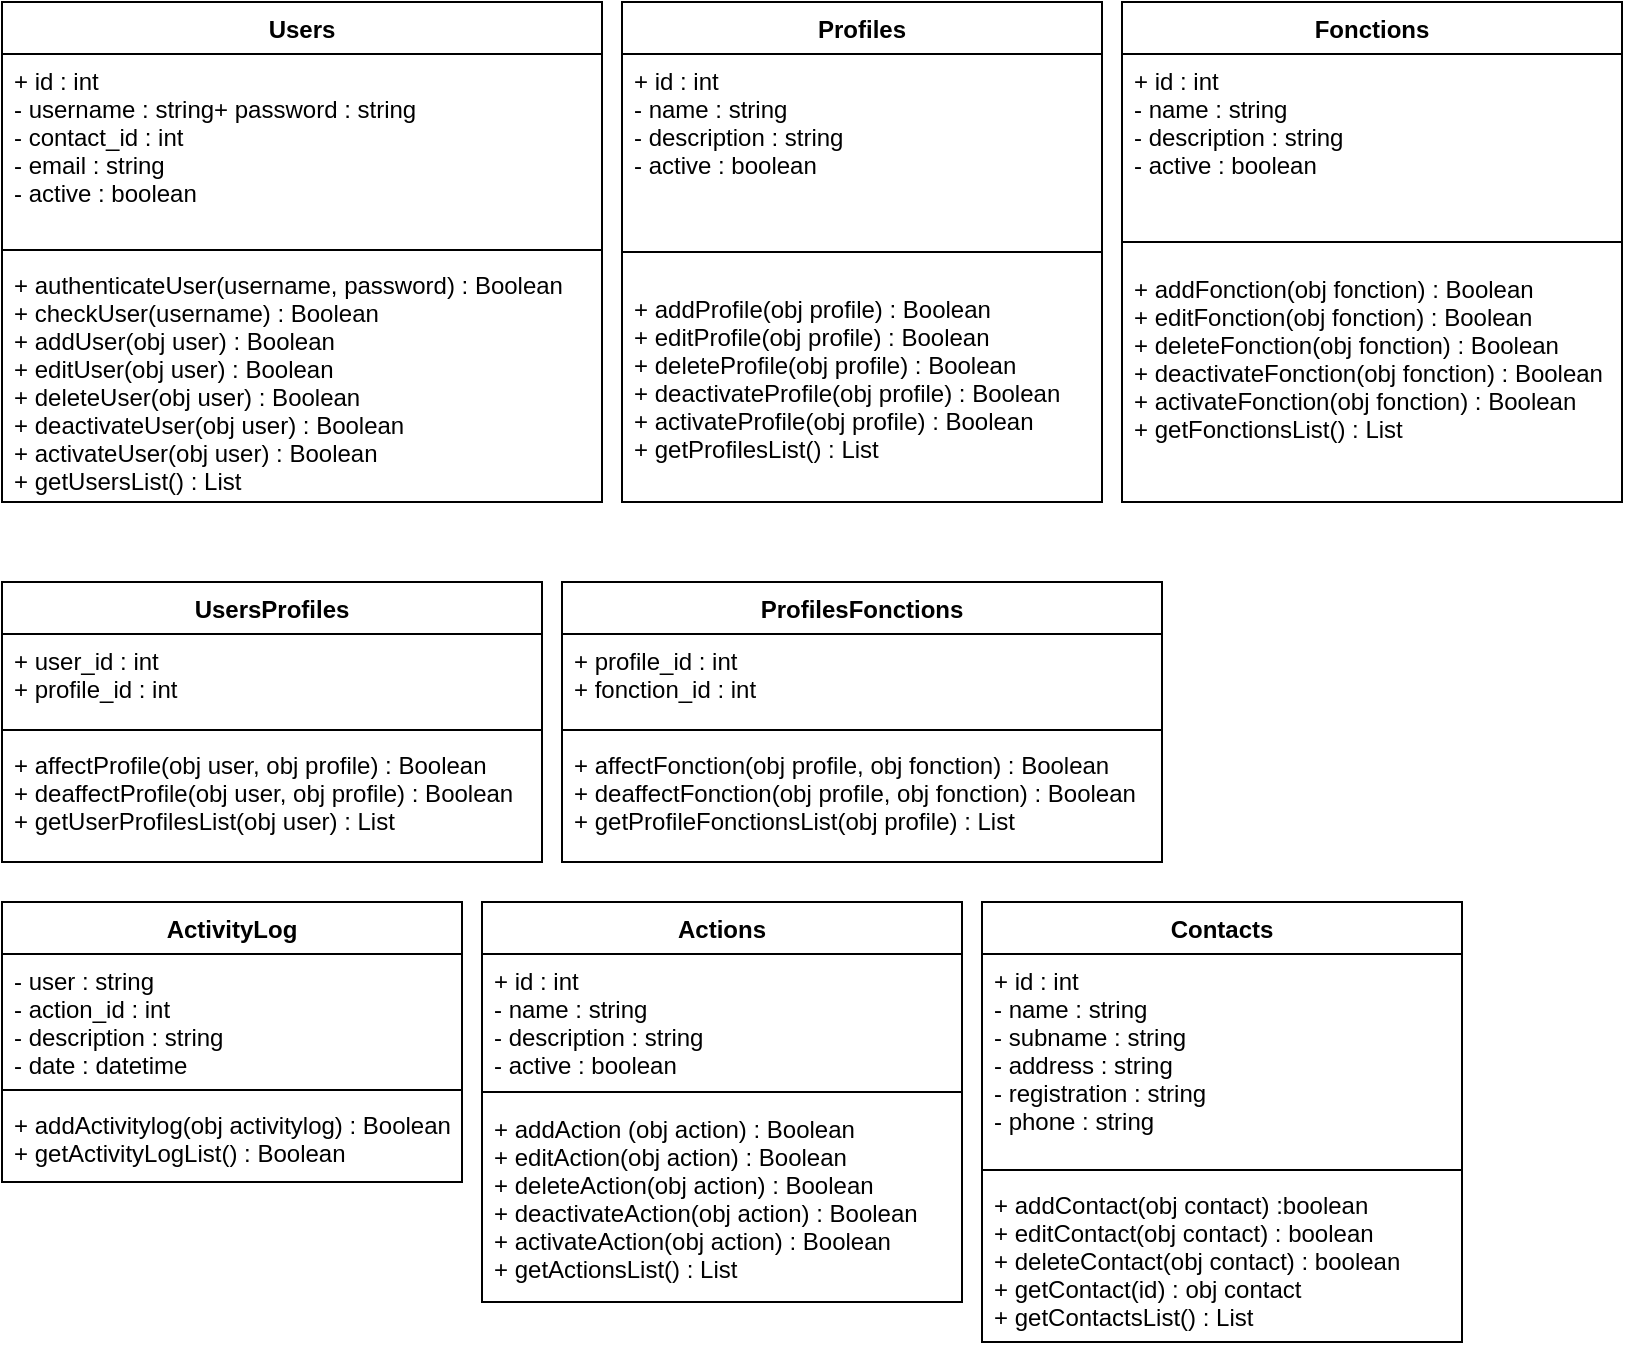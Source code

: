 <mxfile version="13.8.0" type="github">
  <diagram id="chPG57bLRu-I32hI3lHl" name="Page-1">
    <mxGraphModel dx="868" dy="451" grid="1" gridSize="10" guides="1" tooltips="1" connect="1" arrows="1" fold="1" page="1" pageScale="1" pageWidth="827" pageHeight="1169" math="0" shadow="0">
      <root>
        <mxCell id="0" />
        <mxCell id="1" parent="0" />
        <mxCell id="sXdV5Ec181_0v8aTUj4a-27" value="Fonctions" style="swimlane;fontStyle=1;align=center;verticalAlign=top;childLayout=stackLayout;horizontal=1;startSize=26;horizontalStack=0;resizeParent=1;resizeParentMax=0;resizeLast=0;collapsible=1;marginBottom=0;" parent="1" vertex="1">
          <mxGeometry x="570" y="30" width="250" height="250" as="geometry" />
        </mxCell>
        <mxCell id="sXdV5Ec181_0v8aTUj4a-28" value="+ id : int&#xa;- name : string&#xa;- description : string&#xa;- active : boolean" style="text;strokeColor=none;fillColor=none;align=left;verticalAlign=top;spacingLeft=4;spacingRight=4;overflow=hidden;rotatable=0;points=[[0,0.5],[1,0.5]];portConstraint=eastwest;" parent="sXdV5Ec181_0v8aTUj4a-27" vertex="1">
          <mxGeometry y="26" width="250" height="84" as="geometry" />
        </mxCell>
        <mxCell id="sXdV5Ec181_0v8aTUj4a-29" value="" style="line;strokeWidth=1;fillColor=none;align=left;verticalAlign=middle;spacingTop=-1;spacingLeft=3;spacingRight=3;rotatable=0;labelPosition=right;points=[];portConstraint=eastwest;" parent="sXdV5Ec181_0v8aTUj4a-27" vertex="1">
          <mxGeometry y="110" width="250" height="20" as="geometry" />
        </mxCell>
        <mxCell id="sXdV5Ec181_0v8aTUj4a-30" value="+ addFonction(obj fonction) : Boolean&#xa;+ editFonction(obj fonction) : Boolean&#xa;+ deleteFonction(obj fonction) : Boolean&#xa;+ deactivateFonction(obj fonction) : Boolean&#xa;+ activateFonction(obj fonction) : Boolean&#xa;+ getFonctionsList() : List" style="text;strokeColor=none;fillColor=none;align=left;verticalAlign=top;spacingLeft=4;spacingRight=4;overflow=hidden;rotatable=0;points=[[0,0.5],[1,0.5]];portConstraint=eastwest;" parent="sXdV5Ec181_0v8aTUj4a-27" vertex="1">
          <mxGeometry y="130" width="250" height="120" as="geometry" />
        </mxCell>
        <mxCell id="sXdV5Ec181_0v8aTUj4a-9" value="Profiles" style="swimlane;fontStyle=1;align=center;verticalAlign=top;childLayout=stackLayout;horizontal=1;startSize=26;horizontalStack=0;resizeParent=1;resizeParentMax=0;resizeLast=0;collapsible=1;marginBottom=0;" parent="1" vertex="1">
          <mxGeometry x="320" y="30" width="240" height="250" as="geometry" />
        </mxCell>
        <mxCell id="sXdV5Ec181_0v8aTUj4a-10" value="+ id : int&#xa;- name : string&#xa;- description : string&#xa;- active : boolean" style="text;strokeColor=none;fillColor=none;align=left;verticalAlign=top;spacingLeft=4;spacingRight=4;overflow=hidden;rotatable=0;points=[[0,0.5],[1,0.5]];portConstraint=eastwest;" parent="sXdV5Ec181_0v8aTUj4a-9" vertex="1">
          <mxGeometry y="26" width="240" height="84" as="geometry" />
        </mxCell>
        <mxCell id="sXdV5Ec181_0v8aTUj4a-11" value="" style="line;strokeWidth=1;fillColor=none;align=left;verticalAlign=middle;spacingTop=-1;spacingLeft=3;spacingRight=3;rotatable=0;labelPosition=right;points=[];portConstraint=eastwest;" parent="sXdV5Ec181_0v8aTUj4a-9" vertex="1">
          <mxGeometry y="110" width="240" height="30" as="geometry" />
        </mxCell>
        <mxCell id="sXdV5Ec181_0v8aTUj4a-12" value="+ addProfile(obj profile) : Boolean&#xa;+ editProfile(obj profile) : Boolean&#xa;+ deleteProfile(obj profile) : Boolean&#xa;+ deactivateProfile(obj profile) : Boolean&#xa;+ activateProfile(obj profile) : Boolean&#xa;+ getProfilesList() : List&#xa;" style="text;strokeColor=none;fillColor=none;align=left;verticalAlign=top;spacingLeft=4;spacingRight=4;overflow=hidden;rotatable=0;points=[[0,0.5],[1,0.5]];portConstraint=eastwest;" parent="sXdV5Ec181_0v8aTUj4a-9" vertex="1">
          <mxGeometry y="140" width="240" height="110" as="geometry" />
        </mxCell>
        <mxCell id="sXdV5Ec181_0v8aTUj4a-5" value="Users" style="swimlane;fontStyle=1;align=center;verticalAlign=top;childLayout=stackLayout;horizontal=1;startSize=26;horizontalStack=0;resizeParent=1;resizeParentMax=0;resizeLast=0;collapsible=1;marginBottom=0;" parent="1" vertex="1">
          <mxGeometry x="10" y="30" width="300" height="250" as="geometry" />
        </mxCell>
        <mxCell id="sXdV5Ec181_0v8aTUj4a-6" value="+ id : int&#xa;- username : string+ password : string&#xa;- contact_id : int&#xa;- email : string&#xa;- active : boolean&#xa;&#xa;&#xa;" style="text;strokeColor=none;fillColor=none;align=left;verticalAlign=top;spacingLeft=4;spacingRight=4;overflow=hidden;rotatable=0;points=[[0,0.5],[1,0.5]];portConstraint=eastwest;" parent="sXdV5Ec181_0v8aTUj4a-5" vertex="1">
          <mxGeometry y="26" width="300" height="94" as="geometry" />
        </mxCell>
        <mxCell id="sXdV5Ec181_0v8aTUj4a-7" value="" style="line;strokeWidth=1;fillColor=none;align=left;verticalAlign=middle;spacingTop=-1;spacingLeft=3;spacingRight=3;rotatable=0;labelPosition=right;points=[];portConstraint=eastwest;" parent="sXdV5Ec181_0v8aTUj4a-5" vertex="1">
          <mxGeometry y="120" width="300" height="8" as="geometry" />
        </mxCell>
        <mxCell id="sXdV5Ec181_0v8aTUj4a-8" value="+ authenticateUser(username, password) : Boolean&#xa;+ checkUser(username) : Boolean&#xa;+ addUser(obj user) : Boolean&#xa;+ editUser(obj user) : Boolean&#xa;+ deleteUser(obj user) : Boolean&#xa;+ deactivateUser(obj user) : Boolean&#xa;+ activateUser(obj user) : Boolean&#xa;+ getUsersList() : List&#xa;" style="text;strokeColor=none;fillColor=none;align=left;verticalAlign=top;spacingLeft=4;spacingRight=4;overflow=hidden;rotatable=0;points=[[0,0.5],[1,0.5]];portConstraint=eastwest;" parent="sXdV5Ec181_0v8aTUj4a-5" vertex="1">
          <mxGeometry y="128" width="300" height="122" as="geometry" />
        </mxCell>
        <mxCell id="sXdV5Ec181_0v8aTUj4a-13" value="UsersProfiles" style="swimlane;fontStyle=1;align=center;verticalAlign=top;childLayout=stackLayout;horizontal=1;startSize=26;horizontalStack=0;resizeParent=1;resizeParentMax=0;resizeLast=0;collapsible=1;marginBottom=0;" parent="1" vertex="1">
          <mxGeometry x="10" y="320" width="270" height="140" as="geometry" />
        </mxCell>
        <mxCell id="sXdV5Ec181_0v8aTUj4a-14" value="+ user_id : int&#xa;+ profile_id : int&#xa;&#xa;" style="text;strokeColor=none;fillColor=none;align=left;verticalAlign=top;spacingLeft=4;spacingRight=4;overflow=hidden;rotatable=0;points=[[0,0.5],[1,0.5]];portConstraint=eastwest;" parent="sXdV5Ec181_0v8aTUj4a-13" vertex="1">
          <mxGeometry y="26" width="270" height="44" as="geometry" />
        </mxCell>
        <mxCell id="sXdV5Ec181_0v8aTUj4a-15" value="" style="line;strokeWidth=1;fillColor=none;align=left;verticalAlign=middle;spacingTop=-1;spacingLeft=3;spacingRight=3;rotatable=0;labelPosition=right;points=[];portConstraint=eastwest;" parent="sXdV5Ec181_0v8aTUj4a-13" vertex="1">
          <mxGeometry y="70" width="270" height="8" as="geometry" />
        </mxCell>
        <mxCell id="sXdV5Ec181_0v8aTUj4a-16" value="+ affectProfile(obj user, obj profile) : Boolean&#xa;+ deaffectProfile(obj user, obj profile) : Boolean&#xa;+ getUserProfilesList(obj user) : List&#xa;" style="text;strokeColor=none;fillColor=none;align=left;verticalAlign=top;spacingLeft=4;spacingRight=4;overflow=hidden;rotatable=0;points=[[0,0.5],[1,0.5]];portConstraint=eastwest;" parent="sXdV5Ec181_0v8aTUj4a-13" vertex="1">
          <mxGeometry y="78" width="270" height="62" as="geometry" />
        </mxCell>
        <mxCell id="sXdV5Ec181_0v8aTUj4a-17" value="ProfilesFonctions" style="swimlane;fontStyle=1;align=center;verticalAlign=top;childLayout=stackLayout;horizontal=1;startSize=26;horizontalStack=0;resizeParent=1;resizeParentMax=0;resizeLast=0;collapsible=1;marginBottom=0;" parent="1" vertex="1">
          <mxGeometry x="290" y="320" width="300" height="140" as="geometry" />
        </mxCell>
        <mxCell id="sXdV5Ec181_0v8aTUj4a-18" value="+ profile_id : int&#xa;+ fonction_id : int&#xa;&#xa;" style="text;strokeColor=none;fillColor=none;align=left;verticalAlign=top;spacingLeft=4;spacingRight=4;overflow=hidden;rotatable=0;points=[[0,0.5],[1,0.5]];portConstraint=eastwest;" parent="sXdV5Ec181_0v8aTUj4a-17" vertex="1">
          <mxGeometry y="26" width="300" height="44" as="geometry" />
        </mxCell>
        <mxCell id="sXdV5Ec181_0v8aTUj4a-19" value="" style="line;strokeWidth=1;fillColor=none;align=left;verticalAlign=middle;spacingTop=-1;spacingLeft=3;spacingRight=3;rotatable=0;labelPosition=right;points=[];portConstraint=eastwest;" parent="sXdV5Ec181_0v8aTUj4a-17" vertex="1">
          <mxGeometry y="70" width="300" height="8" as="geometry" />
        </mxCell>
        <mxCell id="sXdV5Ec181_0v8aTUj4a-20" value="+ affectFonction(obj profile, obj fonction) : Boolean&#xa;+ deaffectFonction(obj profile, obj fonction) : Boolean&#xa;+ getProfileFonctionsList(obj profile) : List" style="text;strokeColor=none;fillColor=none;align=left;verticalAlign=top;spacingLeft=4;spacingRight=4;overflow=hidden;rotatable=0;points=[[0,0.5],[1,0.5]];portConstraint=eastwest;" parent="sXdV5Ec181_0v8aTUj4a-17" vertex="1">
          <mxGeometry y="78" width="300" height="62" as="geometry" />
        </mxCell>
        <mxCell id="mxnVGGkfnuynmytL3aPU-1" value="ActivityLog" style="swimlane;fontStyle=1;align=center;verticalAlign=top;childLayout=stackLayout;horizontal=1;startSize=26;horizontalStack=0;resizeParent=1;resizeParentMax=0;resizeLast=0;collapsible=1;marginBottom=0;" parent="1" vertex="1">
          <mxGeometry x="10" y="480" width="230" height="140" as="geometry" />
        </mxCell>
        <mxCell id="mxnVGGkfnuynmytL3aPU-2" value="- user : string&#xa;- action_id : int&#xa;- description : string&#xa;- date : datetime&#xa;&#xa;" style="text;strokeColor=none;fillColor=none;align=left;verticalAlign=top;spacingLeft=4;spacingRight=4;overflow=hidden;rotatable=0;points=[[0,0.5],[1,0.5]];portConstraint=eastwest;" parent="mxnVGGkfnuynmytL3aPU-1" vertex="1">
          <mxGeometry y="26" width="230" height="64" as="geometry" />
        </mxCell>
        <mxCell id="mxnVGGkfnuynmytL3aPU-3" value="" style="line;strokeWidth=1;fillColor=none;align=left;verticalAlign=middle;spacingTop=-1;spacingLeft=3;spacingRight=3;rotatable=0;labelPosition=right;points=[];portConstraint=eastwest;" parent="mxnVGGkfnuynmytL3aPU-1" vertex="1">
          <mxGeometry y="90" width="230" height="8" as="geometry" />
        </mxCell>
        <mxCell id="mxnVGGkfnuynmytL3aPU-4" value="+ addActivitylog(obj activitylog) : Boolean&#xa;+ getActivityLogList() : Boolean " style="text;strokeColor=none;fillColor=none;align=left;verticalAlign=top;spacingLeft=4;spacingRight=4;overflow=hidden;rotatable=0;points=[[0,0.5],[1,0.5]];portConstraint=eastwest;" parent="mxnVGGkfnuynmytL3aPU-1" vertex="1">
          <mxGeometry y="98" width="230" height="42" as="geometry" />
        </mxCell>
        <mxCell id="mxnVGGkfnuynmytL3aPU-5" value="Actions" style="swimlane;fontStyle=1;align=center;verticalAlign=top;childLayout=stackLayout;horizontal=1;startSize=26;horizontalStack=0;resizeParent=1;resizeParentMax=0;resizeLast=0;collapsible=1;marginBottom=0;" parent="1" vertex="1">
          <mxGeometry x="250" y="480" width="240" height="200" as="geometry" />
        </mxCell>
        <mxCell id="mxnVGGkfnuynmytL3aPU-6" value="+ id : int&#xa;- name : string&#xa;- description : string&#xa;- active : boolean" style="text;strokeColor=none;fillColor=none;align=left;verticalAlign=top;spacingLeft=4;spacingRight=4;overflow=hidden;rotatable=0;points=[[0,0.5],[1,0.5]];portConstraint=eastwest;" parent="mxnVGGkfnuynmytL3aPU-5" vertex="1">
          <mxGeometry y="26" width="240" height="64" as="geometry" />
        </mxCell>
        <mxCell id="mxnVGGkfnuynmytL3aPU-7" value="" style="line;strokeWidth=1;fillColor=none;align=left;verticalAlign=middle;spacingTop=-1;spacingLeft=3;spacingRight=3;rotatable=0;labelPosition=right;points=[];portConstraint=eastwest;" parent="mxnVGGkfnuynmytL3aPU-5" vertex="1">
          <mxGeometry y="90" width="240" height="10" as="geometry" />
        </mxCell>
        <mxCell id="mxnVGGkfnuynmytL3aPU-8" value="+ addAction (obj action) : Boolean&#xa;+ editAction(obj action) : Boolean&#xa;+ deleteAction(obj action) : Boolean&#xa;+ deactivateAction(obj action) : Boolean&#xa;+ activateAction(obj action) : Boolean&#xa;+ getActionsList() : List&#xa;" style="text;strokeColor=none;fillColor=none;align=left;verticalAlign=top;spacingLeft=4;spacingRight=4;overflow=hidden;rotatable=0;points=[[0,0.5],[1,0.5]];portConstraint=eastwest;" parent="mxnVGGkfnuynmytL3aPU-5" vertex="1">
          <mxGeometry y="100" width="240" height="100" as="geometry" />
        </mxCell>
        <mxCell id="mxnVGGkfnuynmytL3aPU-9" value="Contacts" style="swimlane;fontStyle=1;align=center;verticalAlign=top;childLayout=stackLayout;horizontal=1;startSize=26;horizontalStack=0;resizeParent=1;resizeParentMax=0;resizeLast=0;collapsible=1;marginBottom=0;" parent="1" vertex="1">
          <mxGeometry x="500" y="480" width="240" height="220" as="geometry" />
        </mxCell>
        <mxCell id="mxnVGGkfnuynmytL3aPU-10" value="+ id : int&#xa;- name : string&#xa;- subname : string&#xa;- address : string&#xa;- registration : string&#xa;- phone : string&#xa;&#xa;" style="text;strokeColor=none;fillColor=none;align=left;verticalAlign=top;spacingLeft=4;spacingRight=4;overflow=hidden;rotatable=0;points=[[0,0.5],[1,0.5]];portConstraint=eastwest;" parent="mxnVGGkfnuynmytL3aPU-9" vertex="1">
          <mxGeometry y="26" width="240" height="104" as="geometry" />
        </mxCell>
        <mxCell id="mxnVGGkfnuynmytL3aPU-11" value="" style="line;strokeWidth=1;fillColor=none;align=left;verticalAlign=middle;spacingTop=-1;spacingLeft=3;spacingRight=3;rotatable=0;labelPosition=right;points=[];portConstraint=eastwest;" parent="mxnVGGkfnuynmytL3aPU-9" vertex="1">
          <mxGeometry y="130" width="240" height="8" as="geometry" />
        </mxCell>
        <mxCell id="mxnVGGkfnuynmytL3aPU-12" value="+ addContact(obj contact) :boolean&#xa;+ editContact(obj contact) : boolean&#xa;+ deleteContact(obj contact) : boolean&#xa;+ getContact(id) : obj contact&#xa;+ getContactsList() : List&#xa;" style="text;strokeColor=none;fillColor=none;align=left;verticalAlign=top;spacingLeft=4;spacingRight=4;overflow=hidden;rotatable=0;points=[[0,0.5],[1,0.5]];portConstraint=eastwest;" parent="mxnVGGkfnuynmytL3aPU-9" vertex="1">
          <mxGeometry y="138" width="240" height="82" as="geometry" />
        </mxCell>
      </root>
    </mxGraphModel>
  </diagram>
</mxfile>
